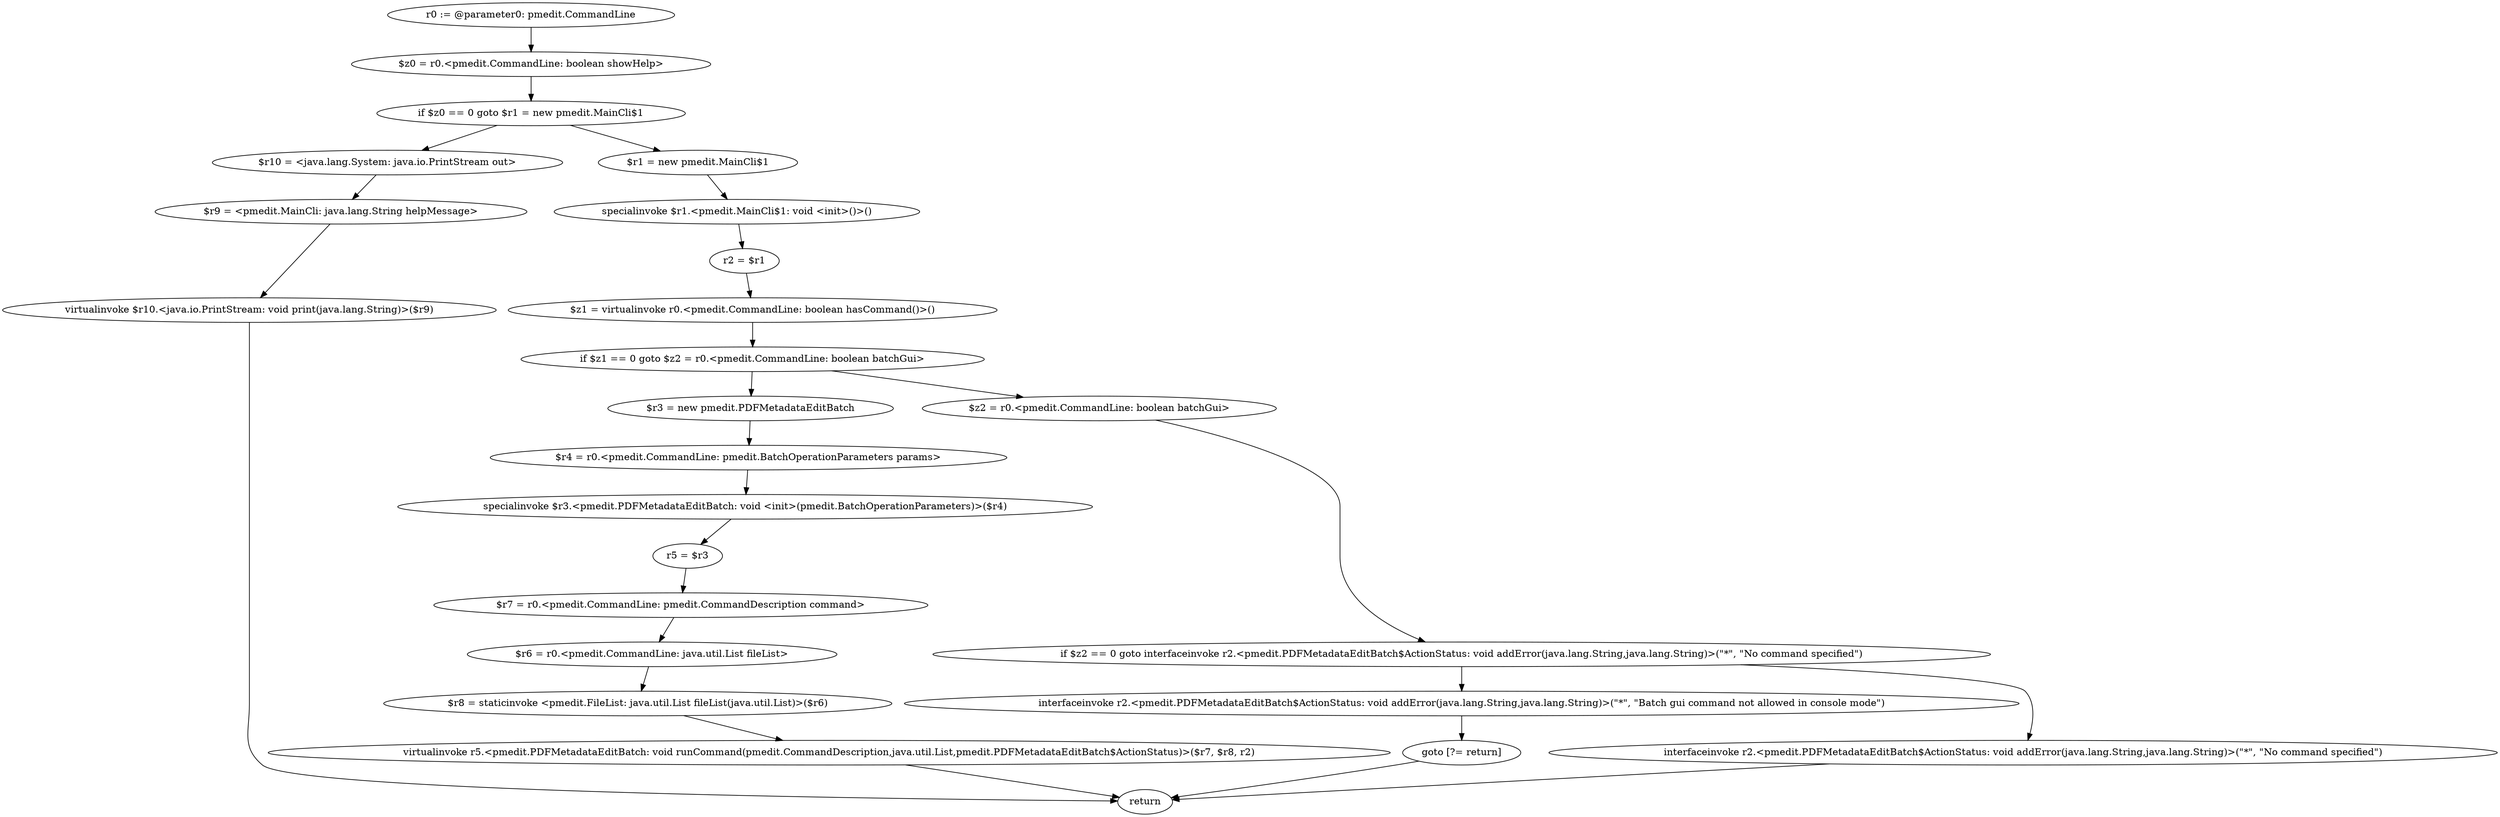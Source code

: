 digraph "unitGraph" {
    "r0 := @parameter0: pmedit.CommandLine"
    "$z0 = r0.<pmedit.CommandLine: boolean showHelp>"
    "if $z0 == 0 goto $r1 = new pmedit.MainCli$1"
    "$r10 = <java.lang.System: java.io.PrintStream out>"
    "$r9 = <pmedit.MainCli: java.lang.String helpMessage>"
    "virtualinvoke $r10.<java.io.PrintStream: void print(java.lang.String)>($r9)"
    "return"
    "$r1 = new pmedit.MainCli$1"
    "specialinvoke $r1.<pmedit.MainCli$1: void <init>()>()"
    "r2 = $r1"
    "$z1 = virtualinvoke r0.<pmedit.CommandLine: boolean hasCommand()>()"
    "if $z1 == 0 goto $z2 = r0.<pmedit.CommandLine: boolean batchGui>"
    "$r3 = new pmedit.PDFMetadataEditBatch"
    "$r4 = r0.<pmedit.CommandLine: pmedit.BatchOperationParameters params>"
    "specialinvoke $r3.<pmedit.PDFMetadataEditBatch: void <init>(pmedit.BatchOperationParameters)>($r4)"
    "r5 = $r3"
    "$r7 = r0.<pmedit.CommandLine: pmedit.CommandDescription command>"
    "$r6 = r0.<pmedit.CommandLine: java.util.List fileList>"
    "$r8 = staticinvoke <pmedit.FileList: java.util.List fileList(java.util.List)>($r6)"
    "virtualinvoke r5.<pmedit.PDFMetadataEditBatch: void runCommand(pmedit.CommandDescription,java.util.List,pmedit.PDFMetadataEditBatch$ActionStatus)>($r7, $r8, r2)"
    "$z2 = r0.<pmedit.CommandLine: boolean batchGui>"
    "if $z2 == 0 goto interfaceinvoke r2.<pmedit.PDFMetadataEditBatch$ActionStatus: void addError(java.lang.String,java.lang.String)>(\"*\", \"No command specified\")"
    "interfaceinvoke r2.<pmedit.PDFMetadataEditBatch$ActionStatus: void addError(java.lang.String,java.lang.String)>(\"*\", \"Batch gui command not allowed in console mode\")"
    "goto [?= return]"
    "interfaceinvoke r2.<pmedit.PDFMetadataEditBatch$ActionStatus: void addError(java.lang.String,java.lang.String)>(\"*\", \"No command specified\")"
    "r0 := @parameter0: pmedit.CommandLine"->"$z0 = r0.<pmedit.CommandLine: boolean showHelp>";
    "$z0 = r0.<pmedit.CommandLine: boolean showHelp>"->"if $z0 == 0 goto $r1 = new pmedit.MainCli$1";
    "if $z0 == 0 goto $r1 = new pmedit.MainCli$1"->"$r10 = <java.lang.System: java.io.PrintStream out>";
    "if $z0 == 0 goto $r1 = new pmedit.MainCli$1"->"$r1 = new pmedit.MainCli$1";
    "$r10 = <java.lang.System: java.io.PrintStream out>"->"$r9 = <pmedit.MainCli: java.lang.String helpMessage>";
    "$r9 = <pmedit.MainCli: java.lang.String helpMessage>"->"virtualinvoke $r10.<java.io.PrintStream: void print(java.lang.String)>($r9)";
    "virtualinvoke $r10.<java.io.PrintStream: void print(java.lang.String)>($r9)"->"return";
    "$r1 = new pmedit.MainCli$1"->"specialinvoke $r1.<pmedit.MainCli$1: void <init>()>()";
    "specialinvoke $r1.<pmedit.MainCli$1: void <init>()>()"->"r2 = $r1";
    "r2 = $r1"->"$z1 = virtualinvoke r0.<pmedit.CommandLine: boolean hasCommand()>()";
    "$z1 = virtualinvoke r0.<pmedit.CommandLine: boolean hasCommand()>()"->"if $z1 == 0 goto $z2 = r0.<pmedit.CommandLine: boolean batchGui>";
    "if $z1 == 0 goto $z2 = r0.<pmedit.CommandLine: boolean batchGui>"->"$r3 = new pmedit.PDFMetadataEditBatch";
    "if $z1 == 0 goto $z2 = r0.<pmedit.CommandLine: boolean batchGui>"->"$z2 = r0.<pmedit.CommandLine: boolean batchGui>";
    "$r3 = new pmedit.PDFMetadataEditBatch"->"$r4 = r0.<pmedit.CommandLine: pmedit.BatchOperationParameters params>";
    "$r4 = r0.<pmedit.CommandLine: pmedit.BatchOperationParameters params>"->"specialinvoke $r3.<pmedit.PDFMetadataEditBatch: void <init>(pmedit.BatchOperationParameters)>($r4)";
    "specialinvoke $r3.<pmedit.PDFMetadataEditBatch: void <init>(pmedit.BatchOperationParameters)>($r4)"->"r5 = $r3";
    "r5 = $r3"->"$r7 = r0.<pmedit.CommandLine: pmedit.CommandDescription command>";
    "$r7 = r0.<pmedit.CommandLine: pmedit.CommandDescription command>"->"$r6 = r0.<pmedit.CommandLine: java.util.List fileList>";
    "$r6 = r0.<pmedit.CommandLine: java.util.List fileList>"->"$r8 = staticinvoke <pmedit.FileList: java.util.List fileList(java.util.List)>($r6)";
    "$r8 = staticinvoke <pmedit.FileList: java.util.List fileList(java.util.List)>($r6)"->"virtualinvoke r5.<pmedit.PDFMetadataEditBatch: void runCommand(pmedit.CommandDescription,java.util.List,pmedit.PDFMetadataEditBatch$ActionStatus)>($r7, $r8, r2)";
    "virtualinvoke r5.<pmedit.PDFMetadataEditBatch: void runCommand(pmedit.CommandDescription,java.util.List,pmedit.PDFMetadataEditBatch$ActionStatus)>($r7, $r8, r2)"->"return";
    "$z2 = r0.<pmedit.CommandLine: boolean batchGui>"->"if $z2 == 0 goto interfaceinvoke r2.<pmedit.PDFMetadataEditBatch$ActionStatus: void addError(java.lang.String,java.lang.String)>(\"*\", \"No command specified\")";
    "if $z2 == 0 goto interfaceinvoke r2.<pmedit.PDFMetadataEditBatch$ActionStatus: void addError(java.lang.String,java.lang.String)>(\"*\", \"No command specified\")"->"interfaceinvoke r2.<pmedit.PDFMetadataEditBatch$ActionStatus: void addError(java.lang.String,java.lang.String)>(\"*\", \"Batch gui command not allowed in console mode\")";
    "if $z2 == 0 goto interfaceinvoke r2.<pmedit.PDFMetadataEditBatch$ActionStatus: void addError(java.lang.String,java.lang.String)>(\"*\", \"No command specified\")"->"interfaceinvoke r2.<pmedit.PDFMetadataEditBatch$ActionStatus: void addError(java.lang.String,java.lang.String)>(\"*\", \"No command specified\")";
    "interfaceinvoke r2.<pmedit.PDFMetadataEditBatch$ActionStatus: void addError(java.lang.String,java.lang.String)>(\"*\", \"Batch gui command not allowed in console mode\")"->"goto [?= return]";
    "goto [?= return]"->"return";
    "interfaceinvoke r2.<pmedit.PDFMetadataEditBatch$ActionStatus: void addError(java.lang.String,java.lang.String)>(\"*\", \"No command specified\")"->"return";
}

